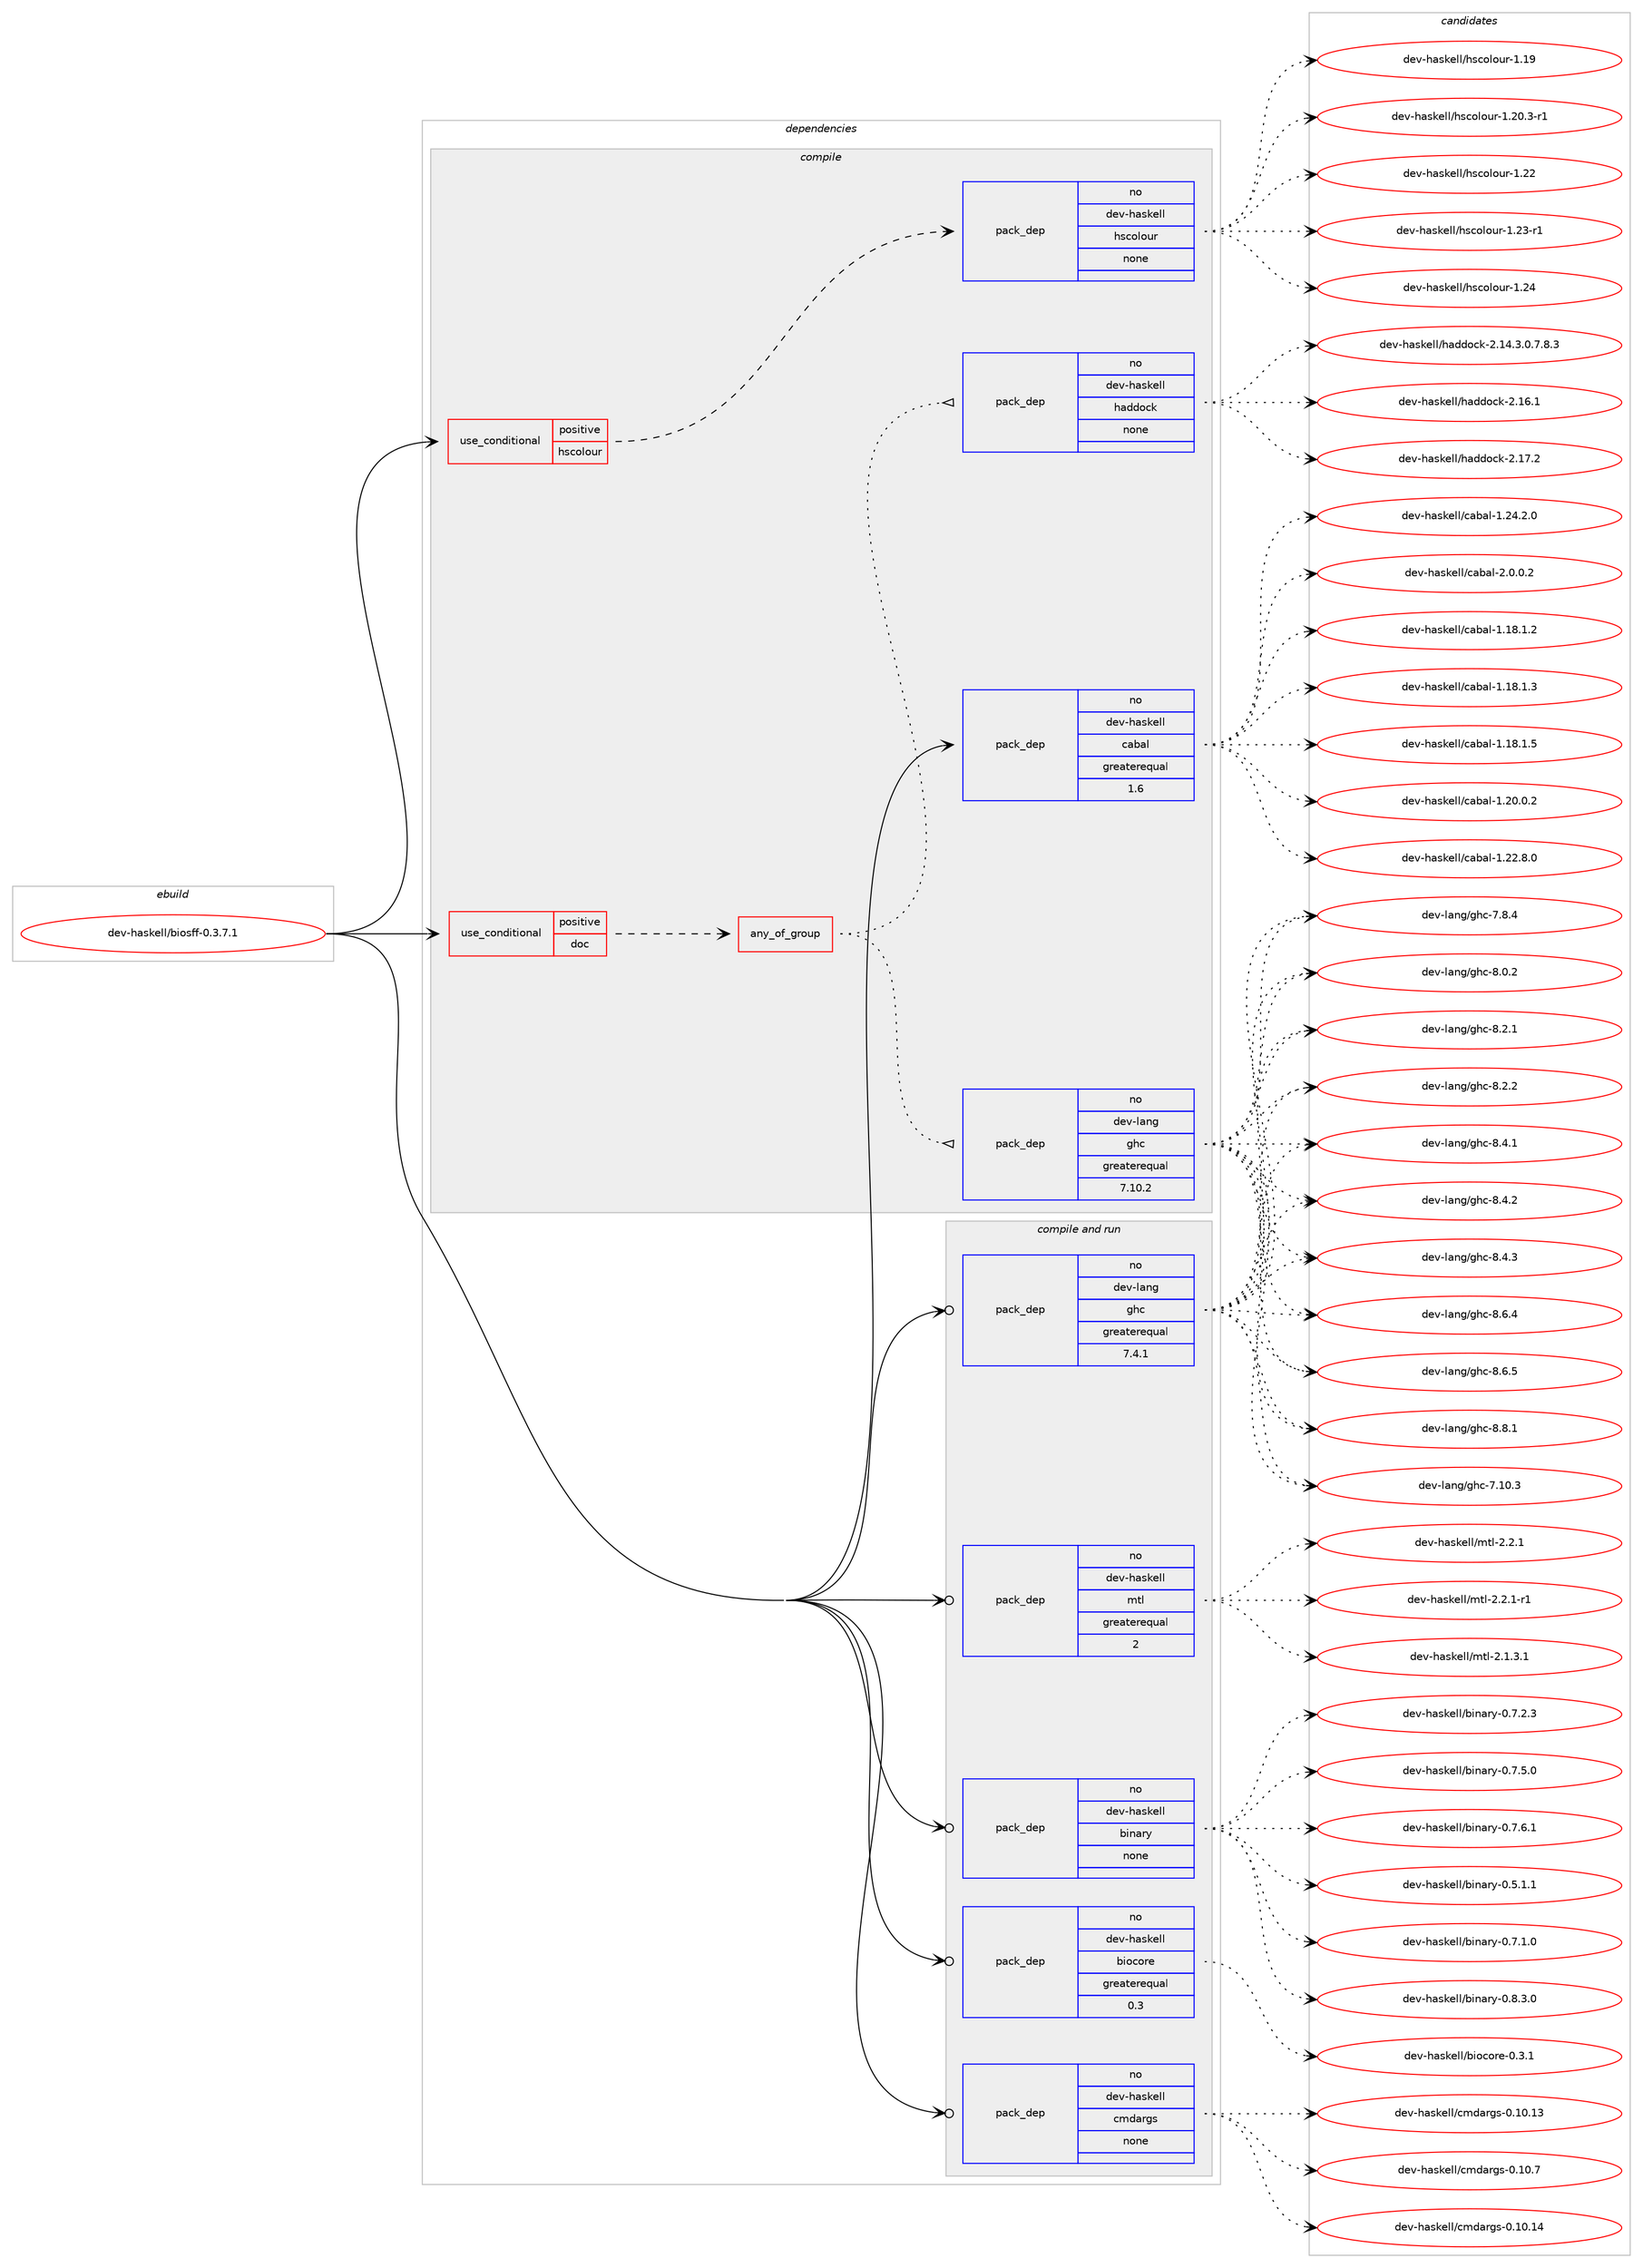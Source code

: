 digraph prolog {

# *************
# Graph options
# *************

newrank=true;
concentrate=true;
compound=true;
graph [rankdir=LR,fontname=Helvetica,fontsize=10,ranksep=1.5];#, ranksep=2.5, nodesep=0.2];
edge  [arrowhead=vee];
node  [fontname=Helvetica,fontsize=10];

# **********
# The ebuild
# **********

subgraph cluster_leftcol {
color=gray;
rank=same;
label=<<i>ebuild</i>>;
id [label="dev-haskell/biosff-0.3.7.1", color=red, width=4, href="../dev-haskell/biosff-0.3.7.1.svg"];
}

# ****************
# The dependencies
# ****************

subgraph cluster_midcol {
color=gray;
label=<<i>dependencies</i>>;
subgraph cluster_compile {
fillcolor="#eeeeee";
style=filled;
label=<<i>compile</i>>;
subgraph cond124903 {
dependency527376 [label=<<TABLE BORDER="0" CELLBORDER="1" CELLSPACING="0" CELLPADDING="4"><TR><TD ROWSPAN="3" CELLPADDING="10">use_conditional</TD></TR><TR><TD>positive</TD></TR><TR><TD>doc</TD></TR></TABLE>>, shape=none, color=red];
subgraph any9541 {
dependency527377 [label=<<TABLE BORDER="0" CELLBORDER="1" CELLSPACING="0" CELLPADDING="4"><TR><TD CELLPADDING="10">any_of_group</TD></TR></TABLE>>, shape=none, color=red];subgraph pack392575 {
dependency527378 [label=<<TABLE BORDER="0" CELLBORDER="1" CELLSPACING="0" CELLPADDING="4" WIDTH="220"><TR><TD ROWSPAN="6" CELLPADDING="30">pack_dep</TD></TR><TR><TD WIDTH="110">no</TD></TR><TR><TD>dev-haskell</TD></TR><TR><TD>haddock</TD></TR><TR><TD>none</TD></TR><TR><TD></TD></TR></TABLE>>, shape=none, color=blue];
}
dependency527377:e -> dependency527378:w [weight=20,style="dotted",arrowhead="oinv"];
subgraph pack392576 {
dependency527379 [label=<<TABLE BORDER="0" CELLBORDER="1" CELLSPACING="0" CELLPADDING="4" WIDTH="220"><TR><TD ROWSPAN="6" CELLPADDING="30">pack_dep</TD></TR><TR><TD WIDTH="110">no</TD></TR><TR><TD>dev-lang</TD></TR><TR><TD>ghc</TD></TR><TR><TD>greaterequal</TD></TR><TR><TD>7.10.2</TD></TR></TABLE>>, shape=none, color=blue];
}
dependency527377:e -> dependency527379:w [weight=20,style="dotted",arrowhead="oinv"];
}
dependency527376:e -> dependency527377:w [weight=20,style="dashed",arrowhead="vee"];
}
id:e -> dependency527376:w [weight=20,style="solid",arrowhead="vee"];
subgraph cond124904 {
dependency527380 [label=<<TABLE BORDER="0" CELLBORDER="1" CELLSPACING="0" CELLPADDING="4"><TR><TD ROWSPAN="3" CELLPADDING="10">use_conditional</TD></TR><TR><TD>positive</TD></TR><TR><TD>hscolour</TD></TR></TABLE>>, shape=none, color=red];
subgraph pack392577 {
dependency527381 [label=<<TABLE BORDER="0" CELLBORDER="1" CELLSPACING="0" CELLPADDING="4" WIDTH="220"><TR><TD ROWSPAN="6" CELLPADDING="30">pack_dep</TD></TR><TR><TD WIDTH="110">no</TD></TR><TR><TD>dev-haskell</TD></TR><TR><TD>hscolour</TD></TR><TR><TD>none</TD></TR><TR><TD></TD></TR></TABLE>>, shape=none, color=blue];
}
dependency527380:e -> dependency527381:w [weight=20,style="dashed",arrowhead="vee"];
}
id:e -> dependency527380:w [weight=20,style="solid",arrowhead="vee"];
subgraph pack392578 {
dependency527382 [label=<<TABLE BORDER="0" CELLBORDER="1" CELLSPACING="0" CELLPADDING="4" WIDTH="220"><TR><TD ROWSPAN="6" CELLPADDING="30">pack_dep</TD></TR><TR><TD WIDTH="110">no</TD></TR><TR><TD>dev-haskell</TD></TR><TR><TD>cabal</TD></TR><TR><TD>greaterequal</TD></TR><TR><TD>1.6</TD></TR></TABLE>>, shape=none, color=blue];
}
id:e -> dependency527382:w [weight=20,style="solid",arrowhead="vee"];
}
subgraph cluster_compileandrun {
fillcolor="#eeeeee";
style=filled;
label=<<i>compile and run</i>>;
subgraph pack392579 {
dependency527383 [label=<<TABLE BORDER="0" CELLBORDER="1" CELLSPACING="0" CELLPADDING="4" WIDTH="220"><TR><TD ROWSPAN="6" CELLPADDING="30">pack_dep</TD></TR><TR><TD WIDTH="110">no</TD></TR><TR><TD>dev-haskell</TD></TR><TR><TD>binary</TD></TR><TR><TD>none</TD></TR><TR><TD></TD></TR></TABLE>>, shape=none, color=blue];
}
id:e -> dependency527383:w [weight=20,style="solid",arrowhead="odotvee"];
subgraph pack392580 {
dependency527384 [label=<<TABLE BORDER="0" CELLBORDER="1" CELLSPACING="0" CELLPADDING="4" WIDTH="220"><TR><TD ROWSPAN="6" CELLPADDING="30">pack_dep</TD></TR><TR><TD WIDTH="110">no</TD></TR><TR><TD>dev-haskell</TD></TR><TR><TD>biocore</TD></TR><TR><TD>greaterequal</TD></TR><TR><TD>0.3</TD></TR></TABLE>>, shape=none, color=blue];
}
id:e -> dependency527384:w [weight=20,style="solid",arrowhead="odotvee"];
subgraph pack392581 {
dependency527385 [label=<<TABLE BORDER="0" CELLBORDER="1" CELLSPACING="0" CELLPADDING="4" WIDTH="220"><TR><TD ROWSPAN="6" CELLPADDING="30">pack_dep</TD></TR><TR><TD WIDTH="110">no</TD></TR><TR><TD>dev-haskell</TD></TR><TR><TD>cmdargs</TD></TR><TR><TD>none</TD></TR><TR><TD></TD></TR></TABLE>>, shape=none, color=blue];
}
id:e -> dependency527385:w [weight=20,style="solid",arrowhead="odotvee"];
subgraph pack392582 {
dependency527386 [label=<<TABLE BORDER="0" CELLBORDER="1" CELLSPACING="0" CELLPADDING="4" WIDTH="220"><TR><TD ROWSPAN="6" CELLPADDING="30">pack_dep</TD></TR><TR><TD WIDTH="110">no</TD></TR><TR><TD>dev-haskell</TD></TR><TR><TD>mtl</TD></TR><TR><TD>greaterequal</TD></TR><TR><TD>2</TD></TR></TABLE>>, shape=none, color=blue];
}
id:e -> dependency527386:w [weight=20,style="solid",arrowhead="odotvee"];
subgraph pack392583 {
dependency527387 [label=<<TABLE BORDER="0" CELLBORDER="1" CELLSPACING="0" CELLPADDING="4" WIDTH="220"><TR><TD ROWSPAN="6" CELLPADDING="30">pack_dep</TD></TR><TR><TD WIDTH="110">no</TD></TR><TR><TD>dev-lang</TD></TR><TR><TD>ghc</TD></TR><TR><TD>greaterequal</TD></TR><TR><TD>7.4.1</TD></TR></TABLE>>, shape=none, color=blue];
}
id:e -> dependency527387:w [weight=20,style="solid",arrowhead="odotvee"];
}
subgraph cluster_run {
fillcolor="#eeeeee";
style=filled;
label=<<i>run</i>>;
}
}

# **************
# The candidates
# **************

subgraph cluster_choices {
rank=same;
color=gray;
label=<<i>candidates</i>>;

subgraph choice392575 {
color=black;
nodesep=1;
choice1001011184510497115107101108108471049710010011199107455046495246514648465546564651 [label="dev-haskell/haddock-2.14.3.0.7.8.3", color=red, width=4,href="../dev-haskell/haddock-2.14.3.0.7.8.3.svg"];
choice100101118451049711510710110810847104971001001119910745504649544649 [label="dev-haskell/haddock-2.16.1", color=red, width=4,href="../dev-haskell/haddock-2.16.1.svg"];
choice100101118451049711510710110810847104971001001119910745504649554650 [label="dev-haskell/haddock-2.17.2", color=red, width=4,href="../dev-haskell/haddock-2.17.2.svg"];
dependency527378:e -> choice1001011184510497115107101108108471049710010011199107455046495246514648465546564651:w [style=dotted,weight="100"];
dependency527378:e -> choice100101118451049711510710110810847104971001001119910745504649544649:w [style=dotted,weight="100"];
dependency527378:e -> choice100101118451049711510710110810847104971001001119910745504649554650:w [style=dotted,weight="100"];
}
subgraph choice392576 {
color=black;
nodesep=1;
choice1001011184510897110103471031049945554649484651 [label="dev-lang/ghc-7.10.3", color=red, width=4,href="../dev-lang/ghc-7.10.3.svg"];
choice10010111845108971101034710310499455546564652 [label="dev-lang/ghc-7.8.4", color=red, width=4,href="../dev-lang/ghc-7.8.4.svg"];
choice10010111845108971101034710310499455646484650 [label="dev-lang/ghc-8.0.2", color=red, width=4,href="../dev-lang/ghc-8.0.2.svg"];
choice10010111845108971101034710310499455646504649 [label="dev-lang/ghc-8.2.1", color=red, width=4,href="../dev-lang/ghc-8.2.1.svg"];
choice10010111845108971101034710310499455646504650 [label="dev-lang/ghc-8.2.2", color=red, width=4,href="../dev-lang/ghc-8.2.2.svg"];
choice10010111845108971101034710310499455646524649 [label="dev-lang/ghc-8.4.1", color=red, width=4,href="../dev-lang/ghc-8.4.1.svg"];
choice10010111845108971101034710310499455646524650 [label="dev-lang/ghc-8.4.2", color=red, width=4,href="../dev-lang/ghc-8.4.2.svg"];
choice10010111845108971101034710310499455646524651 [label="dev-lang/ghc-8.4.3", color=red, width=4,href="../dev-lang/ghc-8.4.3.svg"];
choice10010111845108971101034710310499455646544652 [label="dev-lang/ghc-8.6.4", color=red, width=4,href="../dev-lang/ghc-8.6.4.svg"];
choice10010111845108971101034710310499455646544653 [label="dev-lang/ghc-8.6.5", color=red, width=4,href="../dev-lang/ghc-8.6.5.svg"];
choice10010111845108971101034710310499455646564649 [label="dev-lang/ghc-8.8.1", color=red, width=4,href="../dev-lang/ghc-8.8.1.svg"];
dependency527379:e -> choice1001011184510897110103471031049945554649484651:w [style=dotted,weight="100"];
dependency527379:e -> choice10010111845108971101034710310499455546564652:w [style=dotted,weight="100"];
dependency527379:e -> choice10010111845108971101034710310499455646484650:w [style=dotted,weight="100"];
dependency527379:e -> choice10010111845108971101034710310499455646504649:w [style=dotted,weight="100"];
dependency527379:e -> choice10010111845108971101034710310499455646504650:w [style=dotted,weight="100"];
dependency527379:e -> choice10010111845108971101034710310499455646524649:w [style=dotted,weight="100"];
dependency527379:e -> choice10010111845108971101034710310499455646524650:w [style=dotted,weight="100"];
dependency527379:e -> choice10010111845108971101034710310499455646524651:w [style=dotted,weight="100"];
dependency527379:e -> choice10010111845108971101034710310499455646544652:w [style=dotted,weight="100"];
dependency527379:e -> choice10010111845108971101034710310499455646544653:w [style=dotted,weight="100"];
dependency527379:e -> choice10010111845108971101034710310499455646564649:w [style=dotted,weight="100"];
}
subgraph choice392577 {
color=black;
nodesep=1;
choice100101118451049711510710110810847104115991111081111171144549464957 [label="dev-haskell/hscolour-1.19", color=red, width=4,href="../dev-haskell/hscolour-1.19.svg"];
choice10010111845104971151071011081084710411599111108111117114454946504846514511449 [label="dev-haskell/hscolour-1.20.3-r1", color=red, width=4,href="../dev-haskell/hscolour-1.20.3-r1.svg"];
choice100101118451049711510710110810847104115991111081111171144549465050 [label="dev-haskell/hscolour-1.22", color=red, width=4,href="../dev-haskell/hscolour-1.22.svg"];
choice1001011184510497115107101108108471041159911110811111711445494650514511449 [label="dev-haskell/hscolour-1.23-r1", color=red, width=4,href="../dev-haskell/hscolour-1.23-r1.svg"];
choice100101118451049711510710110810847104115991111081111171144549465052 [label="dev-haskell/hscolour-1.24", color=red, width=4,href="../dev-haskell/hscolour-1.24.svg"];
dependency527381:e -> choice100101118451049711510710110810847104115991111081111171144549464957:w [style=dotted,weight="100"];
dependency527381:e -> choice10010111845104971151071011081084710411599111108111117114454946504846514511449:w [style=dotted,weight="100"];
dependency527381:e -> choice100101118451049711510710110810847104115991111081111171144549465050:w [style=dotted,weight="100"];
dependency527381:e -> choice1001011184510497115107101108108471041159911110811111711445494650514511449:w [style=dotted,weight="100"];
dependency527381:e -> choice100101118451049711510710110810847104115991111081111171144549465052:w [style=dotted,weight="100"];
}
subgraph choice392578 {
color=black;
nodesep=1;
choice10010111845104971151071011081084799979897108454946495646494650 [label="dev-haskell/cabal-1.18.1.2", color=red, width=4,href="../dev-haskell/cabal-1.18.1.2.svg"];
choice10010111845104971151071011081084799979897108454946495646494651 [label="dev-haskell/cabal-1.18.1.3", color=red, width=4,href="../dev-haskell/cabal-1.18.1.3.svg"];
choice10010111845104971151071011081084799979897108454946495646494653 [label="dev-haskell/cabal-1.18.1.5", color=red, width=4,href="../dev-haskell/cabal-1.18.1.5.svg"];
choice10010111845104971151071011081084799979897108454946504846484650 [label="dev-haskell/cabal-1.20.0.2", color=red, width=4,href="../dev-haskell/cabal-1.20.0.2.svg"];
choice10010111845104971151071011081084799979897108454946505046564648 [label="dev-haskell/cabal-1.22.8.0", color=red, width=4,href="../dev-haskell/cabal-1.22.8.0.svg"];
choice10010111845104971151071011081084799979897108454946505246504648 [label="dev-haskell/cabal-1.24.2.0", color=red, width=4,href="../dev-haskell/cabal-1.24.2.0.svg"];
choice100101118451049711510710110810847999798971084550464846484650 [label="dev-haskell/cabal-2.0.0.2", color=red, width=4,href="../dev-haskell/cabal-2.0.0.2.svg"];
dependency527382:e -> choice10010111845104971151071011081084799979897108454946495646494650:w [style=dotted,weight="100"];
dependency527382:e -> choice10010111845104971151071011081084799979897108454946495646494651:w [style=dotted,weight="100"];
dependency527382:e -> choice10010111845104971151071011081084799979897108454946495646494653:w [style=dotted,weight="100"];
dependency527382:e -> choice10010111845104971151071011081084799979897108454946504846484650:w [style=dotted,weight="100"];
dependency527382:e -> choice10010111845104971151071011081084799979897108454946505046564648:w [style=dotted,weight="100"];
dependency527382:e -> choice10010111845104971151071011081084799979897108454946505246504648:w [style=dotted,weight="100"];
dependency527382:e -> choice100101118451049711510710110810847999798971084550464846484650:w [style=dotted,weight="100"];
}
subgraph choice392579 {
color=black;
nodesep=1;
choice10010111845104971151071011081084798105110971141214548465346494649 [label="dev-haskell/binary-0.5.1.1", color=red, width=4,href="../dev-haskell/binary-0.5.1.1.svg"];
choice10010111845104971151071011081084798105110971141214548465546494648 [label="dev-haskell/binary-0.7.1.0", color=red, width=4,href="../dev-haskell/binary-0.7.1.0.svg"];
choice10010111845104971151071011081084798105110971141214548465546504651 [label="dev-haskell/binary-0.7.2.3", color=red, width=4,href="../dev-haskell/binary-0.7.2.3.svg"];
choice10010111845104971151071011081084798105110971141214548465546534648 [label="dev-haskell/binary-0.7.5.0", color=red, width=4,href="../dev-haskell/binary-0.7.5.0.svg"];
choice10010111845104971151071011081084798105110971141214548465546544649 [label="dev-haskell/binary-0.7.6.1", color=red, width=4,href="../dev-haskell/binary-0.7.6.1.svg"];
choice10010111845104971151071011081084798105110971141214548465646514648 [label="dev-haskell/binary-0.8.3.0", color=red, width=4,href="../dev-haskell/binary-0.8.3.0.svg"];
dependency527383:e -> choice10010111845104971151071011081084798105110971141214548465346494649:w [style=dotted,weight="100"];
dependency527383:e -> choice10010111845104971151071011081084798105110971141214548465546494648:w [style=dotted,weight="100"];
dependency527383:e -> choice10010111845104971151071011081084798105110971141214548465546504651:w [style=dotted,weight="100"];
dependency527383:e -> choice10010111845104971151071011081084798105110971141214548465546534648:w [style=dotted,weight="100"];
dependency527383:e -> choice10010111845104971151071011081084798105110971141214548465546544649:w [style=dotted,weight="100"];
dependency527383:e -> choice10010111845104971151071011081084798105110971141214548465646514648:w [style=dotted,weight="100"];
}
subgraph choice392580 {
color=black;
nodesep=1;
choice1001011184510497115107101108108479810511199111114101454846514649 [label="dev-haskell/biocore-0.3.1", color=red, width=4,href="../dev-haskell/biocore-0.3.1.svg"];
dependency527384:e -> choice1001011184510497115107101108108479810511199111114101454846514649:w [style=dotted,weight="100"];
}
subgraph choice392581 {
color=black;
nodesep=1;
choice10010111845104971151071011081084799109100971141031154548464948464951 [label="dev-haskell/cmdargs-0.10.13", color=red, width=4,href="../dev-haskell/cmdargs-0.10.13.svg"];
choice10010111845104971151071011081084799109100971141031154548464948464952 [label="dev-haskell/cmdargs-0.10.14", color=red, width=4,href="../dev-haskell/cmdargs-0.10.14.svg"];
choice100101118451049711510710110810847991091009711410311545484649484655 [label="dev-haskell/cmdargs-0.10.7", color=red, width=4,href="../dev-haskell/cmdargs-0.10.7.svg"];
dependency527385:e -> choice10010111845104971151071011081084799109100971141031154548464948464951:w [style=dotted,weight="100"];
dependency527385:e -> choice10010111845104971151071011081084799109100971141031154548464948464952:w [style=dotted,weight="100"];
dependency527385:e -> choice100101118451049711510710110810847991091009711410311545484649484655:w [style=dotted,weight="100"];
}
subgraph choice392582 {
color=black;
nodesep=1;
choice1001011184510497115107101108108471091161084550464946514649 [label="dev-haskell/mtl-2.1.3.1", color=red, width=4,href="../dev-haskell/mtl-2.1.3.1.svg"];
choice100101118451049711510710110810847109116108455046504649 [label="dev-haskell/mtl-2.2.1", color=red, width=4,href="../dev-haskell/mtl-2.2.1.svg"];
choice1001011184510497115107101108108471091161084550465046494511449 [label="dev-haskell/mtl-2.2.1-r1", color=red, width=4,href="../dev-haskell/mtl-2.2.1-r1.svg"];
dependency527386:e -> choice1001011184510497115107101108108471091161084550464946514649:w [style=dotted,weight="100"];
dependency527386:e -> choice100101118451049711510710110810847109116108455046504649:w [style=dotted,weight="100"];
dependency527386:e -> choice1001011184510497115107101108108471091161084550465046494511449:w [style=dotted,weight="100"];
}
subgraph choice392583 {
color=black;
nodesep=1;
choice1001011184510897110103471031049945554649484651 [label="dev-lang/ghc-7.10.3", color=red, width=4,href="../dev-lang/ghc-7.10.3.svg"];
choice10010111845108971101034710310499455546564652 [label="dev-lang/ghc-7.8.4", color=red, width=4,href="../dev-lang/ghc-7.8.4.svg"];
choice10010111845108971101034710310499455646484650 [label="dev-lang/ghc-8.0.2", color=red, width=4,href="../dev-lang/ghc-8.0.2.svg"];
choice10010111845108971101034710310499455646504649 [label="dev-lang/ghc-8.2.1", color=red, width=4,href="../dev-lang/ghc-8.2.1.svg"];
choice10010111845108971101034710310499455646504650 [label="dev-lang/ghc-8.2.2", color=red, width=4,href="../dev-lang/ghc-8.2.2.svg"];
choice10010111845108971101034710310499455646524649 [label="dev-lang/ghc-8.4.1", color=red, width=4,href="../dev-lang/ghc-8.4.1.svg"];
choice10010111845108971101034710310499455646524650 [label="dev-lang/ghc-8.4.2", color=red, width=4,href="../dev-lang/ghc-8.4.2.svg"];
choice10010111845108971101034710310499455646524651 [label="dev-lang/ghc-8.4.3", color=red, width=4,href="../dev-lang/ghc-8.4.3.svg"];
choice10010111845108971101034710310499455646544652 [label="dev-lang/ghc-8.6.4", color=red, width=4,href="../dev-lang/ghc-8.6.4.svg"];
choice10010111845108971101034710310499455646544653 [label="dev-lang/ghc-8.6.5", color=red, width=4,href="../dev-lang/ghc-8.6.5.svg"];
choice10010111845108971101034710310499455646564649 [label="dev-lang/ghc-8.8.1", color=red, width=4,href="../dev-lang/ghc-8.8.1.svg"];
dependency527387:e -> choice1001011184510897110103471031049945554649484651:w [style=dotted,weight="100"];
dependency527387:e -> choice10010111845108971101034710310499455546564652:w [style=dotted,weight="100"];
dependency527387:e -> choice10010111845108971101034710310499455646484650:w [style=dotted,weight="100"];
dependency527387:e -> choice10010111845108971101034710310499455646504649:w [style=dotted,weight="100"];
dependency527387:e -> choice10010111845108971101034710310499455646504650:w [style=dotted,weight="100"];
dependency527387:e -> choice10010111845108971101034710310499455646524649:w [style=dotted,weight="100"];
dependency527387:e -> choice10010111845108971101034710310499455646524650:w [style=dotted,weight="100"];
dependency527387:e -> choice10010111845108971101034710310499455646524651:w [style=dotted,weight="100"];
dependency527387:e -> choice10010111845108971101034710310499455646544652:w [style=dotted,weight="100"];
dependency527387:e -> choice10010111845108971101034710310499455646544653:w [style=dotted,weight="100"];
dependency527387:e -> choice10010111845108971101034710310499455646564649:w [style=dotted,weight="100"];
}
}

}
